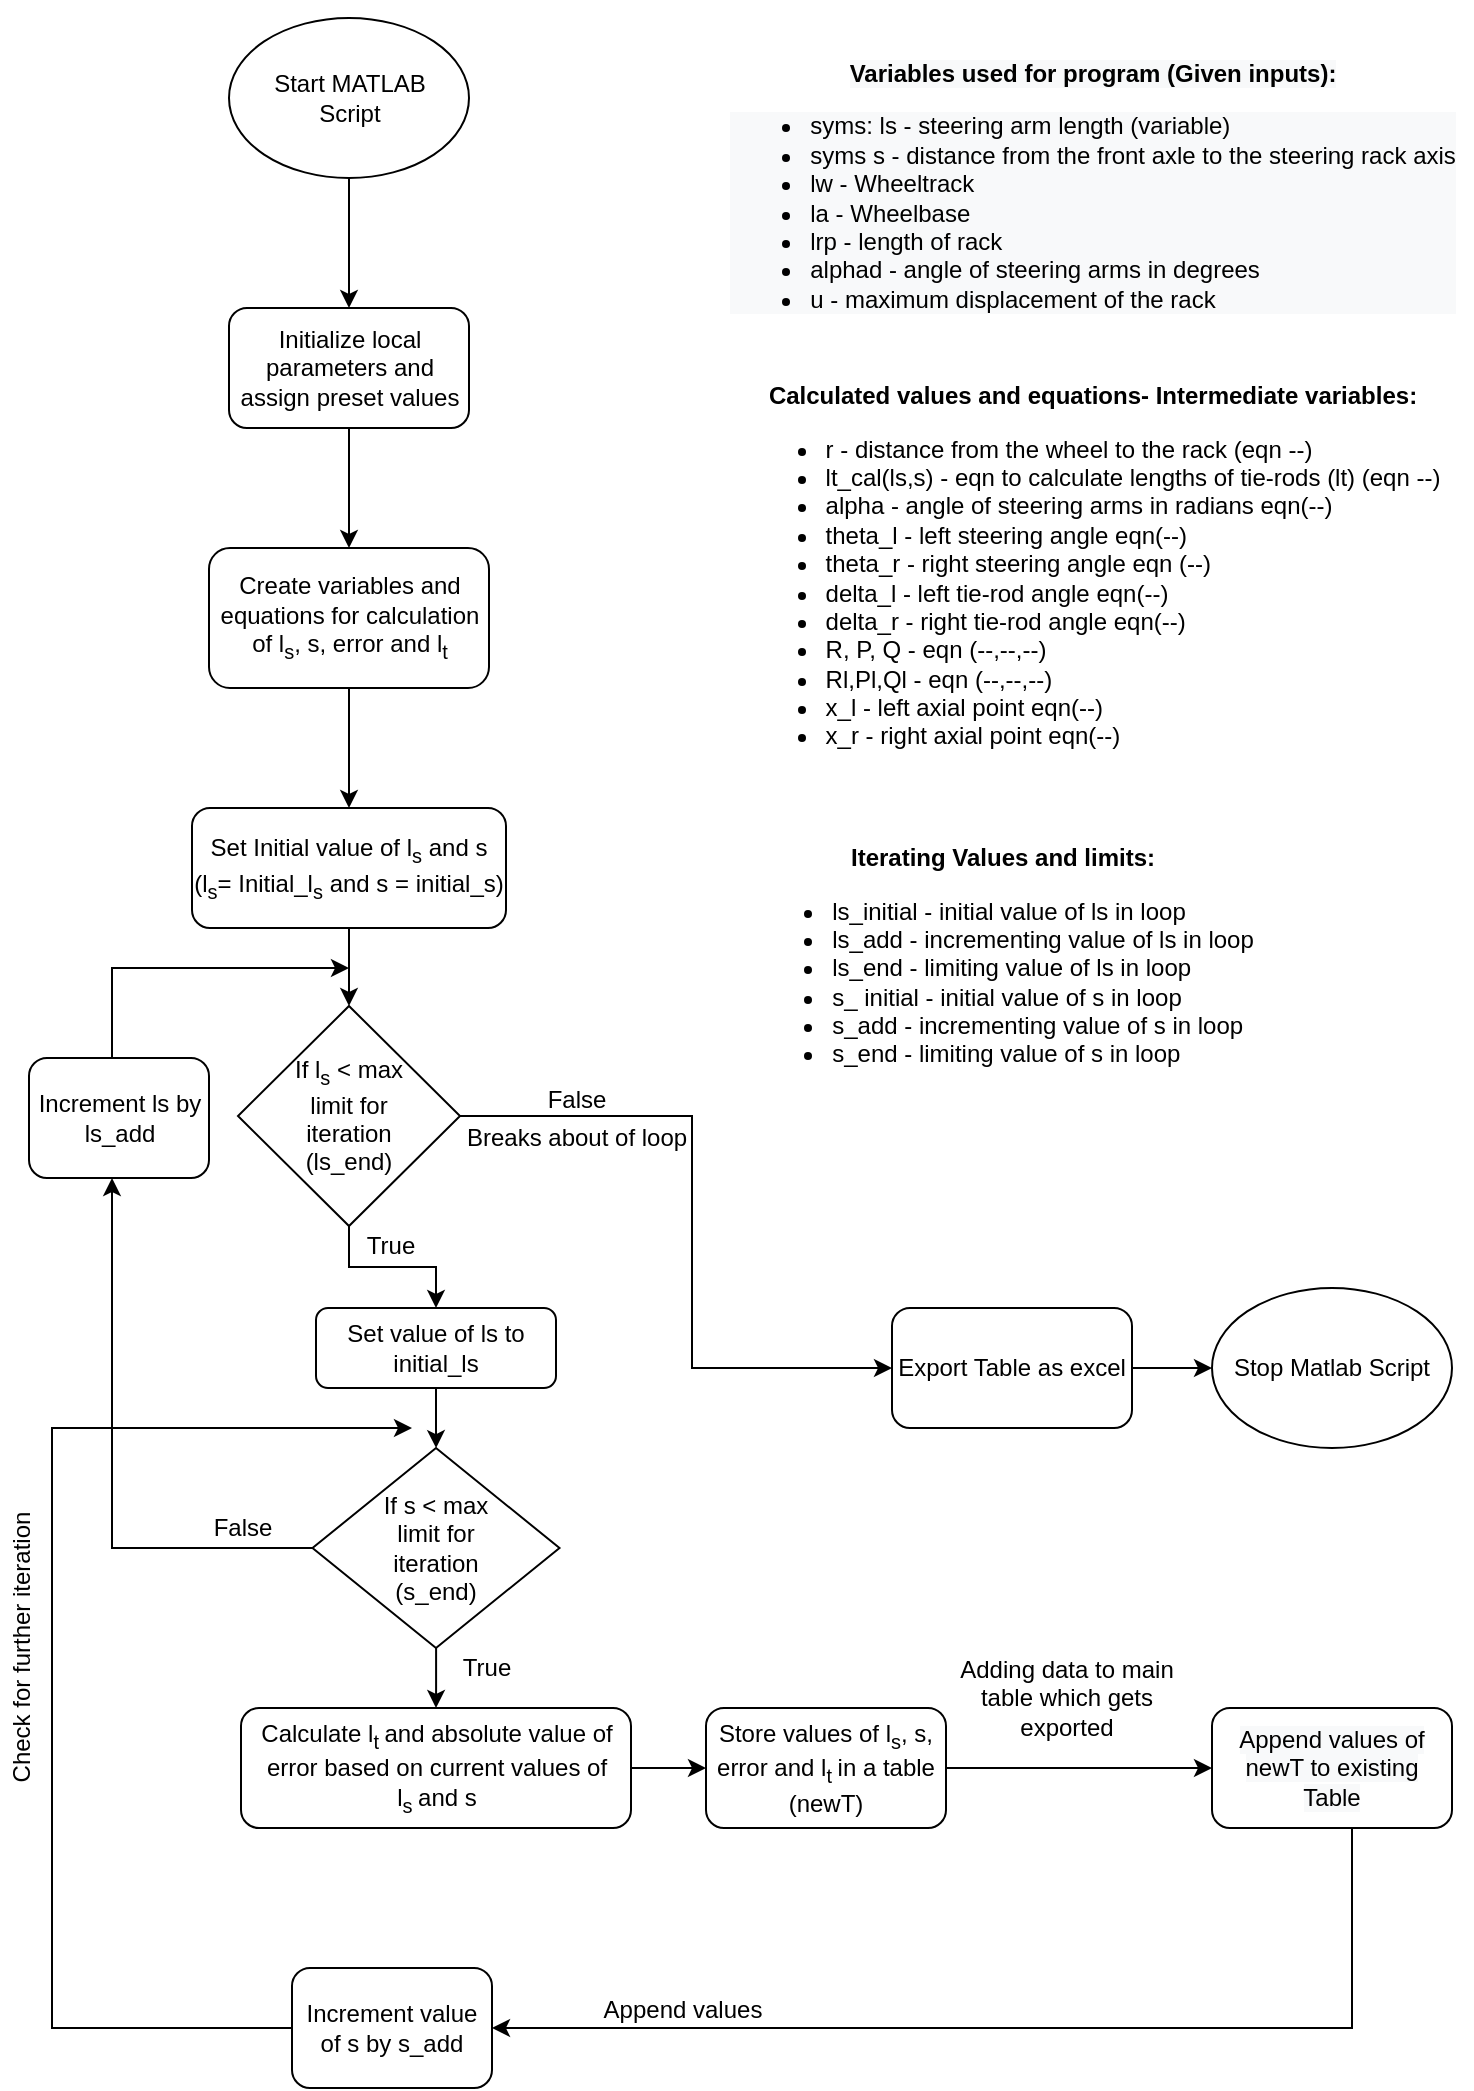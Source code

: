 <mxfile version="13.3.6" type="github">
  <diagram id="C5RBs43oDa-KdzZeNtuy" name="Page-1">
    <mxGraphModel dx="1730" dy="967" grid="1" gridSize="10" guides="1" tooltips="1" connect="1" arrows="1" fold="1" page="1" pageScale="1" pageWidth="827" pageHeight="1169" math="0" shadow="0">
      <root>
        <mxCell id="WIyWlLk6GJQsqaUBKTNV-0" />
        <mxCell id="WIyWlLk6GJQsqaUBKTNV-1" parent="WIyWlLk6GJQsqaUBKTNV-0" />
        <mxCell id="lchgeskNPo1s0grgaB34-6" style="edgeStyle=orthogonalEdgeStyle;rounded=0;orthogonalLoop=1;jettySize=auto;html=1;entryX=0.5;entryY=0;entryDx=0;entryDy=0;" edge="1" parent="WIyWlLk6GJQsqaUBKTNV-1" source="XTKUXPqXft_t8_gjSme8-1" target="XTKUXPqXft_t8_gjSme8-17">
          <mxGeometry relative="1" as="geometry" />
        </mxCell>
        <mxCell id="XTKUXPqXft_t8_gjSme8-1" value="Start MATLAB&lt;br&gt;Script" style="ellipse;whiteSpace=wrap;html=1;" parent="WIyWlLk6GJQsqaUBKTNV-1" vertex="1">
          <mxGeometry x="138.5" y="35" width="120" height="80" as="geometry" />
        </mxCell>
        <mxCell id="lchgeskNPo1s0grgaB34-15" style="edgeStyle=orthogonalEdgeStyle;rounded=0;orthogonalLoop=1;jettySize=auto;html=1;entryX=0;entryY=0.5;entryDx=0;entryDy=0;" edge="1" parent="WIyWlLk6GJQsqaUBKTNV-1" source="XTKUXPqXft_t8_gjSme8-7" target="XTKUXPqXft_t8_gjSme8-41">
          <mxGeometry relative="1" as="geometry">
            <Array as="points">
              <mxPoint x="370" y="584" />
              <mxPoint x="370" y="710" />
            </Array>
          </mxGeometry>
        </mxCell>
        <mxCell id="lchgeskNPo1s0grgaB34-34" style="edgeStyle=orthogonalEdgeStyle;rounded=0;orthogonalLoop=1;jettySize=auto;html=1;exitX=0.5;exitY=1;exitDx=0;exitDy=0;" edge="1" parent="WIyWlLk6GJQsqaUBKTNV-1" source="XTKUXPqXft_t8_gjSme8-7" target="lchgeskNPo1s0grgaB34-33">
          <mxGeometry relative="1" as="geometry" />
        </mxCell>
        <mxCell id="XTKUXPqXft_t8_gjSme8-7" value="If l&lt;sub&gt;s&lt;/sub&gt;&amp;nbsp;&amp;lt; max limit for iteration (ls_end)" style="rhombus;whiteSpace=wrap;html=1;spacingLeft=20;spacingRight=20;" parent="WIyWlLk6GJQsqaUBKTNV-1" vertex="1">
          <mxGeometry x="143" y="529" width="111" height="110" as="geometry" />
        </mxCell>
        <mxCell id="lchgeskNPo1s0grgaB34-9" style="edgeStyle=orthogonalEdgeStyle;rounded=0;orthogonalLoop=1;jettySize=auto;html=1;" edge="1" parent="WIyWlLk6GJQsqaUBKTNV-1" source="XTKUXPqXft_t8_gjSme8-15" target="XTKUXPqXft_t8_gjSme8-21">
          <mxGeometry relative="1" as="geometry" />
        </mxCell>
        <mxCell id="XTKUXPqXft_t8_gjSme8-15" value="&lt;span&gt;Create variables and equations for calculation of l&lt;/span&gt;&lt;sub&gt;s&lt;/sub&gt;&lt;span&gt;, s, error and l&lt;/span&gt;&lt;sub&gt;t&lt;/sub&gt;" style="rounded=1;whiteSpace=wrap;html=1;" parent="WIyWlLk6GJQsqaUBKTNV-1" vertex="1">
          <mxGeometry x="128.5" y="300" width="140" height="70" as="geometry" />
        </mxCell>
        <mxCell id="lchgeskNPo1s0grgaB34-7" style="edgeStyle=orthogonalEdgeStyle;rounded=0;orthogonalLoop=1;jettySize=auto;html=1;" edge="1" parent="WIyWlLk6GJQsqaUBKTNV-1" source="XTKUXPqXft_t8_gjSme8-17" target="XTKUXPqXft_t8_gjSme8-15">
          <mxGeometry relative="1" as="geometry" />
        </mxCell>
        <mxCell id="XTKUXPqXft_t8_gjSme8-17" value="&lt;span&gt;Initialize local parameters and assign preset values&lt;/span&gt;" style="rounded=1;whiteSpace=wrap;html=1;" parent="WIyWlLk6GJQsqaUBKTNV-1" vertex="1">
          <mxGeometry x="138.5" y="180" width="120" height="60" as="geometry" />
        </mxCell>
        <mxCell id="lchgeskNPo1s0grgaB34-10" style="edgeStyle=orthogonalEdgeStyle;rounded=0;orthogonalLoop=1;jettySize=auto;html=1;" edge="1" parent="WIyWlLk6GJQsqaUBKTNV-1" source="XTKUXPqXft_t8_gjSme8-21" target="XTKUXPqXft_t8_gjSme8-7">
          <mxGeometry relative="1" as="geometry" />
        </mxCell>
        <mxCell id="XTKUXPqXft_t8_gjSme8-21" value="&lt;span&gt;Set Initial value of l&lt;/span&gt;&lt;sub&gt;s&lt;/sub&gt;&lt;span&gt;&amp;nbsp;and s (l&lt;/span&gt;&lt;sub&gt;s&lt;/sub&gt;&lt;span&gt;= Initial_l&lt;/span&gt;&lt;sub&gt;s&lt;/sub&gt;&lt;span&gt;&amp;nbsp;and s = initial_s)&lt;/span&gt;" style="rounded=1;whiteSpace=wrap;html=1;" parent="WIyWlLk6GJQsqaUBKTNV-1" vertex="1">
          <mxGeometry x="120" y="430" width="157" height="60" as="geometry" />
        </mxCell>
        <mxCell id="lchgeskNPo1s0grgaB34-13" style="edgeStyle=orthogonalEdgeStyle;rounded=0;orthogonalLoop=1;jettySize=auto;html=1;" edge="1" parent="WIyWlLk6GJQsqaUBKTNV-1" source="XTKUXPqXft_t8_gjSme8-25" target="XTKUXPqXft_t8_gjSme8-28">
          <mxGeometry relative="1" as="geometry" />
        </mxCell>
        <mxCell id="XTKUXPqXft_t8_gjSme8-25" value="&lt;span&gt;Calculate l&lt;/span&gt;&lt;sub&gt;t&amp;nbsp;&lt;/sub&gt;&lt;span&gt;and absolute value of error based on current values of l&lt;/span&gt;&lt;sub&gt;s&amp;nbsp;&lt;/sub&gt;&lt;span&gt;and s&lt;/span&gt;" style="rounded=1;whiteSpace=wrap;html=1;" parent="WIyWlLk6GJQsqaUBKTNV-1" vertex="1">
          <mxGeometry x="144.5" y="880" width="195" height="60" as="geometry" />
        </mxCell>
        <mxCell id="lchgeskNPo1s0grgaB34-24" style="edgeStyle=orthogonalEdgeStyle;rounded=0;orthogonalLoop=1;jettySize=auto;html=1;" edge="1" parent="WIyWlLk6GJQsqaUBKTNV-1" source="XTKUXPqXft_t8_gjSme8-28" target="XTKUXPqXft_t8_gjSme8-30">
          <mxGeometry relative="1" as="geometry" />
        </mxCell>
        <mxCell id="XTKUXPqXft_t8_gjSme8-28" value="&lt;span&gt;Store values of l&lt;/span&gt;&lt;sub&gt;s&lt;/sub&gt;&lt;span&gt;, s, error and l&lt;/span&gt;&lt;sub&gt;t&amp;nbsp;&lt;/sub&gt;&lt;span&gt;in a table (newT)&lt;/span&gt;" style="rounded=1;whiteSpace=wrap;html=1;" parent="WIyWlLk6GJQsqaUBKTNV-1" vertex="1">
          <mxGeometry x="377" y="880" width="120" height="60" as="geometry" />
        </mxCell>
        <mxCell id="lchgeskNPo1s0grgaB34-25" style="edgeStyle=orthogonalEdgeStyle;rounded=0;orthogonalLoop=1;jettySize=auto;html=1;entryX=1;entryY=0.5;entryDx=0;entryDy=0;" edge="1" parent="WIyWlLk6GJQsqaUBKTNV-1" source="XTKUXPqXft_t8_gjSme8-30" target="lchgeskNPo1s0grgaB34-18">
          <mxGeometry relative="1" as="geometry">
            <Array as="points">
              <mxPoint x="700" y="1040" />
            </Array>
          </mxGeometry>
        </mxCell>
        <mxCell id="XTKUXPqXft_t8_gjSme8-30" value="&#xa;&#xa;&lt;span style=&quot;color: rgb(0, 0, 0); font-family: helvetica; font-size: 12px; font-style: normal; font-weight: 400; letter-spacing: normal; text-align: center; text-indent: 0px; text-transform: none; word-spacing: 0px; background-color: rgb(248, 249, 250); display: inline; float: none;&quot;&gt;Append values of newT to existing Table&lt;/span&gt;&#xa;&#xa;" style="rounded=1;whiteSpace=wrap;html=1;" parent="WIyWlLk6GJQsqaUBKTNV-1" vertex="1">
          <mxGeometry x="629.999" y="880" width="120" height="60" as="geometry" />
        </mxCell>
        <mxCell id="lchgeskNPo1s0grgaB34-27" style="edgeStyle=orthogonalEdgeStyle;rounded=0;orthogonalLoop=1;jettySize=auto;html=1;" edge="1" parent="WIyWlLk6GJQsqaUBKTNV-1" source="XTKUXPqXft_t8_gjSme8-41" target="lchgeskNPo1s0grgaB34-26">
          <mxGeometry relative="1" as="geometry" />
        </mxCell>
        <mxCell id="XTKUXPqXft_t8_gjSme8-41" value="Export Table as excel" style="rounded=1;whiteSpace=wrap;html=1;" parent="WIyWlLk6GJQsqaUBKTNV-1" vertex="1">
          <mxGeometry x="470" y="680.0" width="120" height="60" as="geometry" />
        </mxCell>
        <mxCell id="XTKUXPqXft_t8_gjSme8-43" value="&#xa;&#xa;&lt;b style=&quot;color: rgb(0, 0, 0); font-family: helvetica; font-size: 12px; font-style: normal; letter-spacing: normal; text-align: left; text-indent: 0px; text-transform: none; word-spacing: 0px; background-color: rgb(248, 249, 250);&quot;&gt;Variables used for program (Given inputs):&lt;/b&gt;&lt;br style=&quot;color: rgb(0, 0, 0); font-family: helvetica; font-size: 12px; font-style: normal; font-weight: 400; letter-spacing: normal; text-align: left; text-indent: 0px; text-transform: none; word-spacing: 0px; background-color: rgb(248, 249, 250);&quot;&gt;&lt;ul style=&quot;color: rgb(0, 0, 0); font-family: helvetica; font-size: 12px; font-style: normal; font-weight: 400; letter-spacing: normal; text-align: left; text-indent: 0px; text-transform: none; word-spacing: 0px; background-color: rgb(248, 249, 250);&quot;&gt;&lt;li&gt;syms: ls - steering arm length (variable)&lt;/li&gt;&lt;li&gt;syms s - distance from the front axle to the steering rack axis&lt;/li&gt;&lt;li&gt;lw - Wheeltrack&lt;/li&gt;&lt;li&gt;la - Wheelbase&lt;/li&gt;&lt;li&gt;lrp - length of rack&lt;/li&gt;&lt;li&gt;alphad - angle of steering arms in degrees&lt;/li&gt;&lt;li&gt;u - maximum displacement of the rack&lt;/li&gt;&lt;/ul&gt;&#xa;&#xa;" style="text;html=1;align=center;verticalAlign=middle;resizable=0;points=[];autosize=1;" parent="WIyWlLk6GJQsqaUBKTNV-1" vertex="1">
          <mxGeometry x="380" y="30" width="380" height="190" as="geometry" />
        </mxCell>
        <mxCell id="lchgeskNPo1s0grgaB34-12" style="edgeStyle=orthogonalEdgeStyle;rounded=0;orthogonalLoop=1;jettySize=auto;html=1;" edge="1" parent="WIyWlLk6GJQsqaUBKTNV-1" source="XTKUXPqXft_t8_gjSme8-8" target="XTKUXPqXft_t8_gjSme8-25">
          <mxGeometry relative="1" as="geometry" />
        </mxCell>
        <mxCell id="lchgeskNPo1s0grgaB34-14" style="edgeStyle=orthogonalEdgeStyle;rounded=0;orthogonalLoop=1;jettySize=auto;html=1;" edge="1" parent="WIyWlLk6GJQsqaUBKTNV-1" source="lchgeskNPo1s0grgaB34-22">
          <mxGeometry relative="1" as="geometry">
            <mxPoint x="198.5" y="510" as="targetPoint" />
            <Array as="points">
              <mxPoint x="80" y="510" />
            </Array>
          </mxGeometry>
        </mxCell>
        <mxCell id="XTKUXPqXft_t8_gjSme8-8" value="If s &amp;lt; max limit for iteration (s_end)" style="rhombus;spacingLeft=25;spacingRight=25;whiteSpace=wrap;html=1;" parent="WIyWlLk6GJQsqaUBKTNV-1" vertex="1">
          <mxGeometry x="180.25" y="750" width="123.5" height="100" as="geometry" />
        </mxCell>
        <mxCell id="lchgeskNPo1s0grgaB34-0" value="&lt;b style=&quot;text-align: left&quot;&gt;Calculated values and equations- Intermediate variables:&lt;/b&gt;&lt;br style=&quot;text-align: left&quot;&gt;&lt;ul style=&quot;text-align: left&quot;&gt;&lt;li&gt;r - distance from the wheel to the rack (eqn --)&lt;/li&gt;&lt;li&gt;lt_cal(ls,s) - eqn to calculate lengths of tie-rods (lt) (eqn --)&lt;/li&gt;&lt;li&gt;alpha - angle of steering arms in radians eqn(--)&lt;/li&gt;&lt;li&gt;theta_l - left steering angle eqn(--)&lt;/li&gt;&lt;li&gt;theta_r - right steering angle eqn (--)&lt;/li&gt;&lt;li&gt;delta_l - left tie-rod angle eqn(--)&lt;/li&gt;&lt;li&gt;delta_r - right tie-rod angle eqn(--)&lt;/li&gt;&lt;li&gt;R, P, Q - eqn (--,--,--)&lt;/li&gt;&lt;li&gt;Rl,Pl,Ql - eqn (--,--,--)&lt;/li&gt;&lt;li&gt;x_l - left axial point eqn(--)&lt;/li&gt;&lt;li&gt;x_r - right axial point eqn(--)&lt;/li&gt;&lt;/ul&gt;" style="text;html=1;align=center;verticalAlign=middle;resizable=0;points=[];autosize=1;" vertex="1" parent="WIyWlLk6GJQsqaUBKTNV-1">
          <mxGeometry x="390" y="220" width="360" height="190" as="geometry" />
        </mxCell>
        <mxCell id="lchgeskNPo1s0grgaB34-3" value="&lt;b style=&quot;text-align: left&quot;&gt;Iterating Values and limits:&lt;/b&gt;&lt;br style=&quot;text-align: left&quot;&gt;&lt;ul style=&quot;text-align: left&quot;&gt;&lt;li&gt;ls_initial - initial value of ls in loop&lt;/li&gt;&lt;li&gt;ls_add - incrementing value of ls in loop&lt;/li&gt;&lt;li&gt;ls_end - limiting value of ls in loop&lt;/li&gt;&lt;li&gt;s_ initial - initial value of s in loop&lt;/li&gt;&lt;li&gt;s_add - incrementing value of s in loop&lt;/li&gt;&lt;li&gt;s_end - limiting value of s in loop&lt;/li&gt;&lt;/ul&gt;" style="text;html=1;align=center;verticalAlign=middle;resizable=0;points=[];autosize=1;" vertex="1" parent="WIyWlLk6GJQsqaUBKTNV-1">
          <mxGeometry x="390" y="450" width="270" height="120" as="geometry" />
        </mxCell>
        <mxCell id="lchgeskNPo1s0grgaB34-21" style="edgeStyle=orthogonalEdgeStyle;rounded=0;orthogonalLoop=1;jettySize=auto;html=1;exitX=0;exitY=0.5;exitDx=0;exitDy=0;" edge="1" parent="WIyWlLk6GJQsqaUBKTNV-1" source="lchgeskNPo1s0grgaB34-18">
          <mxGeometry relative="1" as="geometry">
            <mxPoint x="230" y="740" as="targetPoint" />
            <Array as="points">
              <mxPoint x="50" y="1040" />
              <mxPoint x="50" y="740" />
            </Array>
          </mxGeometry>
        </mxCell>
        <mxCell id="lchgeskNPo1s0grgaB34-18" value="Increment value of s by s_add" style="rounded=1;whiteSpace=wrap;html=1;" vertex="1" parent="WIyWlLk6GJQsqaUBKTNV-1">
          <mxGeometry x="170" y="1010" width="100" height="60" as="geometry" />
        </mxCell>
        <mxCell id="lchgeskNPo1s0grgaB34-22" value="Increment ls by ls_add" style="rounded=1;whiteSpace=wrap;html=1;" vertex="1" parent="WIyWlLk6GJQsqaUBKTNV-1">
          <mxGeometry x="38.5" y="555" width="90" height="60" as="geometry" />
        </mxCell>
        <mxCell id="lchgeskNPo1s0grgaB34-23" style="edgeStyle=orthogonalEdgeStyle;rounded=0;orthogonalLoop=1;jettySize=auto;html=1;" edge="1" parent="WIyWlLk6GJQsqaUBKTNV-1" source="XTKUXPqXft_t8_gjSme8-8" target="lchgeskNPo1s0grgaB34-22">
          <mxGeometry relative="1" as="geometry">
            <mxPoint x="198.5" y="510" as="targetPoint" />
            <mxPoint x="136.75" y="730" as="sourcePoint" />
            <Array as="points">
              <mxPoint x="80" y="800" />
            </Array>
          </mxGeometry>
        </mxCell>
        <mxCell id="lchgeskNPo1s0grgaB34-26" value="Stop Matlab Script" style="ellipse;whiteSpace=wrap;html=1;" vertex="1" parent="WIyWlLk6GJQsqaUBKTNV-1">
          <mxGeometry x="630" y="670" width="120" height="80" as="geometry" />
        </mxCell>
        <mxCell id="lchgeskNPo1s0grgaB34-28" value="False" style="text;html=1;align=center;verticalAlign=middle;resizable=0;points=[];autosize=1;" vertex="1" parent="WIyWlLk6GJQsqaUBKTNV-1">
          <mxGeometry x="287" y="566" width="50" height="20" as="geometry" />
        </mxCell>
        <mxCell id="lchgeskNPo1s0grgaB34-29" value="Breaks about of loop" style="text;html=1;align=center;verticalAlign=middle;resizable=0;points=[];autosize=1;" vertex="1" parent="WIyWlLk6GJQsqaUBKTNV-1">
          <mxGeometry x="247" y="585" width="130" height="20" as="geometry" />
        </mxCell>
        <mxCell id="lchgeskNPo1s0grgaB34-30" value="True" style="text;html=1;align=center;verticalAlign=middle;resizable=0;points=[];autosize=1;" vertex="1" parent="WIyWlLk6GJQsqaUBKTNV-1">
          <mxGeometry x="198.5" y="639" width="40" height="20" as="geometry" />
        </mxCell>
        <mxCell id="lchgeskNPo1s0grgaB34-31" value="False" style="text;html=1;align=center;verticalAlign=middle;resizable=0;points=[];autosize=1;" vertex="1" parent="WIyWlLk6GJQsqaUBKTNV-1">
          <mxGeometry x="120" y="780" width="50" height="20" as="geometry" />
        </mxCell>
        <mxCell id="lchgeskNPo1s0grgaB34-35" style="edgeStyle=orthogonalEdgeStyle;rounded=0;orthogonalLoop=1;jettySize=auto;html=1;" edge="1" parent="WIyWlLk6GJQsqaUBKTNV-1" source="lchgeskNPo1s0grgaB34-33" target="XTKUXPqXft_t8_gjSme8-8">
          <mxGeometry relative="1" as="geometry" />
        </mxCell>
        <mxCell id="lchgeskNPo1s0grgaB34-33" value="Set value of ls to initial_ls" style="rounded=1;whiteSpace=wrap;html=1;" vertex="1" parent="WIyWlLk6GJQsqaUBKTNV-1">
          <mxGeometry x="182" y="680" width="120" height="40" as="geometry" />
        </mxCell>
        <mxCell id="lchgeskNPo1s0grgaB34-36" value="Check for further iteration" style="text;html=1;align=center;verticalAlign=middle;resizable=0;points=[];autosize=1;direction=east;rotation=-90;" vertex="1" parent="WIyWlLk6GJQsqaUBKTNV-1">
          <mxGeometry x="-40" y="840" width="150" height="20" as="geometry" />
        </mxCell>
        <mxCell id="lchgeskNPo1s0grgaB34-37" value="Append values" style="text;html=1;align=center;verticalAlign=middle;resizable=0;points=[];autosize=1;" vertex="1" parent="WIyWlLk6GJQsqaUBKTNV-1">
          <mxGeometry x="320" y="1021" width="90" height="20" as="geometry" />
        </mxCell>
        <mxCell id="lchgeskNPo1s0grgaB34-38" value="Adding data to main &lt;br&gt;table&amp;nbsp;which gets &lt;br&gt;exported" style="text;html=1;align=center;verticalAlign=middle;resizable=0;points=[];autosize=1;" vertex="1" parent="WIyWlLk6GJQsqaUBKTNV-1">
          <mxGeometry x="497" y="850" width="120" height="50" as="geometry" />
        </mxCell>
        <mxCell id="lchgeskNPo1s0grgaB34-39" value="True" style="text;html=1;align=center;verticalAlign=middle;resizable=0;points=[];autosize=1;" vertex="1" parent="WIyWlLk6GJQsqaUBKTNV-1">
          <mxGeometry x="247" y="850" width="40" height="20" as="geometry" />
        </mxCell>
      </root>
    </mxGraphModel>
  </diagram>
</mxfile>
